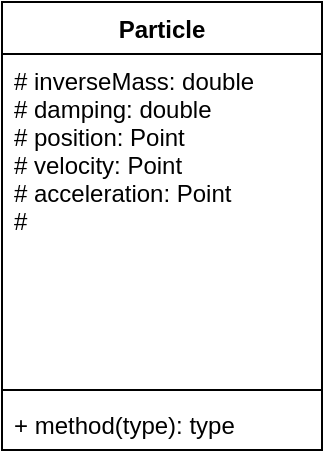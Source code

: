<mxfile version="20.8.20" type="github"><diagram name="Page-1" id="6ThXWku0QWVdUMpwx_tj"><mxGraphModel dx="991" dy="585" grid="1" gridSize="10" guides="1" tooltips="1" connect="1" arrows="1" fold="1" page="1" pageScale="1" pageWidth="850" pageHeight="1100" math="0" shadow="0"><root><mxCell id="0"/><mxCell id="1" parent="0"/><mxCell id="IEn-NAlDlUGwYrwQhR0I-1" value="Particle" style="swimlane;fontStyle=1;align=center;verticalAlign=top;childLayout=stackLayout;horizontal=1;startSize=26;horizontalStack=0;resizeParent=1;resizeParentMax=0;resizeLast=0;collapsible=1;marginBottom=0;" vertex="1" parent="1"><mxGeometry x="340" y="260" width="160" height="224" as="geometry"/></mxCell><mxCell id="IEn-NAlDlUGwYrwQhR0I-2" value="# inverseMass: double&#10;# damping: double&#10;# position: Point&#10;# velocity: Point&#10;# acceleration: Point&#10;# " style="text;strokeColor=none;fillColor=none;align=left;verticalAlign=top;spacingLeft=4;spacingRight=4;overflow=hidden;rotatable=0;points=[[0,0.5],[1,0.5]];portConstraint=eastwest;" vertex="1" parent="IEn-NAlDlUGwYrwQhR0I-1"><mxGeometry y="26" width="160" height="164" as="geometry"/></mxCell><mxCell id="IEn-NAlDlUGwYrwQhR0I-3" value="" style="line;strokeWidth=1;fillColor=none;align=left;verticalAlign=middle;spacingTop=-1;spacingLeft=3;spacingRight=3;rotatable=0;labelPosition=right;points=[];portConstraint=eastwest;strokeColor=inherit;" vertex="1" parent="IEn-NAlDlUGwYrwQhR0I-1"><mxGeometry y="190" width="160" height="8" as="geometry"/></mxCell><mxCell id="IEn-NAlDlUGwYrwQhR0I-4" value="+ method(type): type" style="text;strokeColor=none;fillColor=none;align=left;verticalAlign=top;spacingLeft=4;spacingRight=4;overflow=hidden;rotatable=0;points=[[0,0.5],[1,0.5]];portConstraint=eastwest;" vertex="1" parent="IEn-NAlDlUGwYrwQhR0I-1"><mxGeometry y="198" width="160" height="26" as="geometry"/></mxCell></root></mxGraphModel></diagram></mxfile>